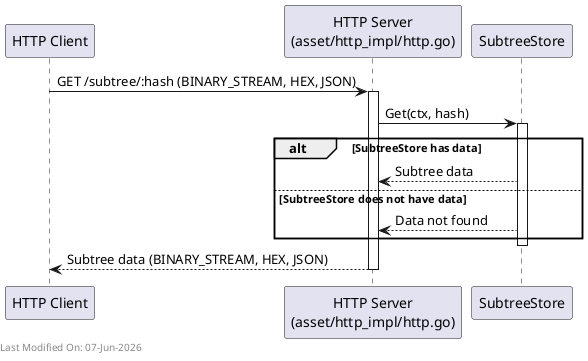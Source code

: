 @startuml
participant "HTTP Client" as Client
participant "HTTP Server\n(asset/http_impl/http.go)" as HTTPServer
participant "SubtreeStore" as Store

' GET request for a subtree in different formats
Client -> HTTPServer : GET /subtree/:hash (BINARY_STREAM, HEX, JSON)
activate HTTPServer

HTTPServer -> Store : Get(ctx, hash)
activate Store
alt SubtreeStore has data
    Store --> HTTPServer : Subtree data
else SubtreeStore does not have data
    Store --> HTTPServer : Data not found
end
deactivate Store

HTTPServer --> Client : Subtree data (BINARY_STREAM, HEX, JSON)
deactivate HTTPServer

left footer Last Modified On: %date("dd-MMM-yyyy")

@enduml
